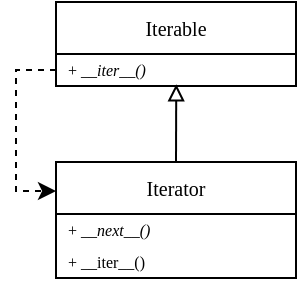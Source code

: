 <mxfile version="28.0.7">
  <diagram name="第 1 页" id="d290exDFAUv4HRCbIO_s">
    <mxGraphModel dx="815" dy="438" grid="1" gridSize="10" guides="1" tooltips="1" connect="1" arrows="1" fold="1" page="1" pageScale="1" pageWidth="827" pageHeight="1169" math="0" shadow="0">
      <root>
        <mxCell id="0" />
        <mxCell id="1" parent="0" />
        <mxCell id="4zyQKPef-uzTqF-2CPc5-1" value="Iterable" style="swimlane;fontStyle=0;align=center;verticalAlign=middle;childLayout=stackLayout;horizontal=1;startSize=26;horizontalStack=0;resizeParent=1;resizeParentMax=0;resizeLast=0;collapsible=1;marginBottom=0;whiteSpace=wrap;html=1;fontFamily=Comic Sans MS;fontSize=10;" vertex="1" parent="1">
          <mxGeometry x="280" y="200" width="120" height="42" as="geometry" />
        </mxCell>
        <mxCell id="4zyQKPef-uzTqF-2CPc5-4" value="+ &lt;i&gt;__iter__()&lt;/i&gt;" style="text;strokeColor=none;fillColor=none;align=left;verticalAlign=middle;spacingLeft=4;spacingRight=4;overflow=hidden;rotatable=0;points=[[0,0.5],[1,0.5]];portConstraint=eastwest;whiteSpace=wrap;html=1;fontFamily=Comic Sans MS;fontSize=8;" vertex="1" parent="4zyQKPef-uzTqF-2CPc5-1">
          <mxGeometry y="26" width="120" height="16" as="geometry" />
        </mxCell>
        <mxCell id="4zyQKPef-uzTqF-2CPc5-5" value="Iterator" style="swimlane;fontStyle=0;align=center;verticalAlign=middle;childLayout=stackLayout;horizontal=1;startSize=26;horizontalStack=0;resizeParent=1;resizeParentMax=0;resizeLast=0;collapsible=1;marginBottom=0;whiteSpace=wrap;html=1;fontFamily=Comic Sans MS;fontSize=10;" vertex="1" parent="1">
          <mxGeometry x="280" y="280" width="120" height="58" as="geometry" />
        </mxCell>
        <mxCell id="4zyQKPef-uzTqF-2CPc5-6" value="+ __&lt;i&gt;next__()&lt;/i&gt;" style="text;strokeColor=none;fillColor=none;align=left;verticalAlign=middle;spacingLeft=4;spacingRight=4;overflow=hidden;rotatable=0;points=[[0,0.5],[1,0.5]];portConstraint=eastwest;whiteSpace=wrap;html=1;fontFamily=Comic Sans MS;fontSize=8;" vertex="1" parent="4zyQKPef-uzTqF-2CPc5-5">
          <mxGeometry y="26" width="120" height="16" as="geometry" />
        </mxCell>
        <mxCell id="4zyQKPef-uzTqF-2CPc5-9" value="+ __iter__()" style="text;strokeColor=none;fillColor=none;align=left;verticalAlign=middle;spacingLeft=4;spacingRight=4;overflow=hidden;rotatable=0;points=[[0,0.5],[1,0.5]];portConstraint=eastwest;whiteSpace=wrap;html=1;fontFamily=Comic Sans MS;fontSize=8;" vertex="1" parent="4zyQKPef-uzTqF-2CPc5-5">
          <mxGeometry y="42" width="120" height="16" as="geometry" />
        </mxCell>
        <mxCell id="4zyQKPef-uzTqF-2CPc5-7" style="rounded=0;orthogonalLoop=1;jettySize=auto;html=1;exitX=0.5;exitY=0;exitDx=0;exitDy=0;entryX=0.501;entryY=0.946;entryDx=0;entryDy=0;entryPerimeter=0;endArrow=block;endFill=0;" edge="1" parent="1" source="4zyQKPef-uzTqF-2CPc5-5" target="4zyQKPef-uzTqF-2CPc5-4">
          <mxGeometry relative="1" as="geometry" />
        </mxCell>
        <mxCell id="4zyQKPef-uzTqF-2CPc5-8" style="edgeStyle=orthogonalEdgeStyle;rounded=0;orthogonalLoop=1;jettySize=auto;html=1;exitX=0;exitY=0.5;exitDx=0;exitDy=0;entryX=0;entryY=0.25;entryDx=0;entryDy=0;dashed=1;" edge="1" parent="1" source="4zyQKPef-uzTqF-2CPc5-4" target="4zyQKPef-uzTqF-2CPc5-5">
          <mxGeometry relative="1" as="geometry" />
        </mxCell>
      </root>
    </mxGraphModel>
  </diagram>
</mxfile>

